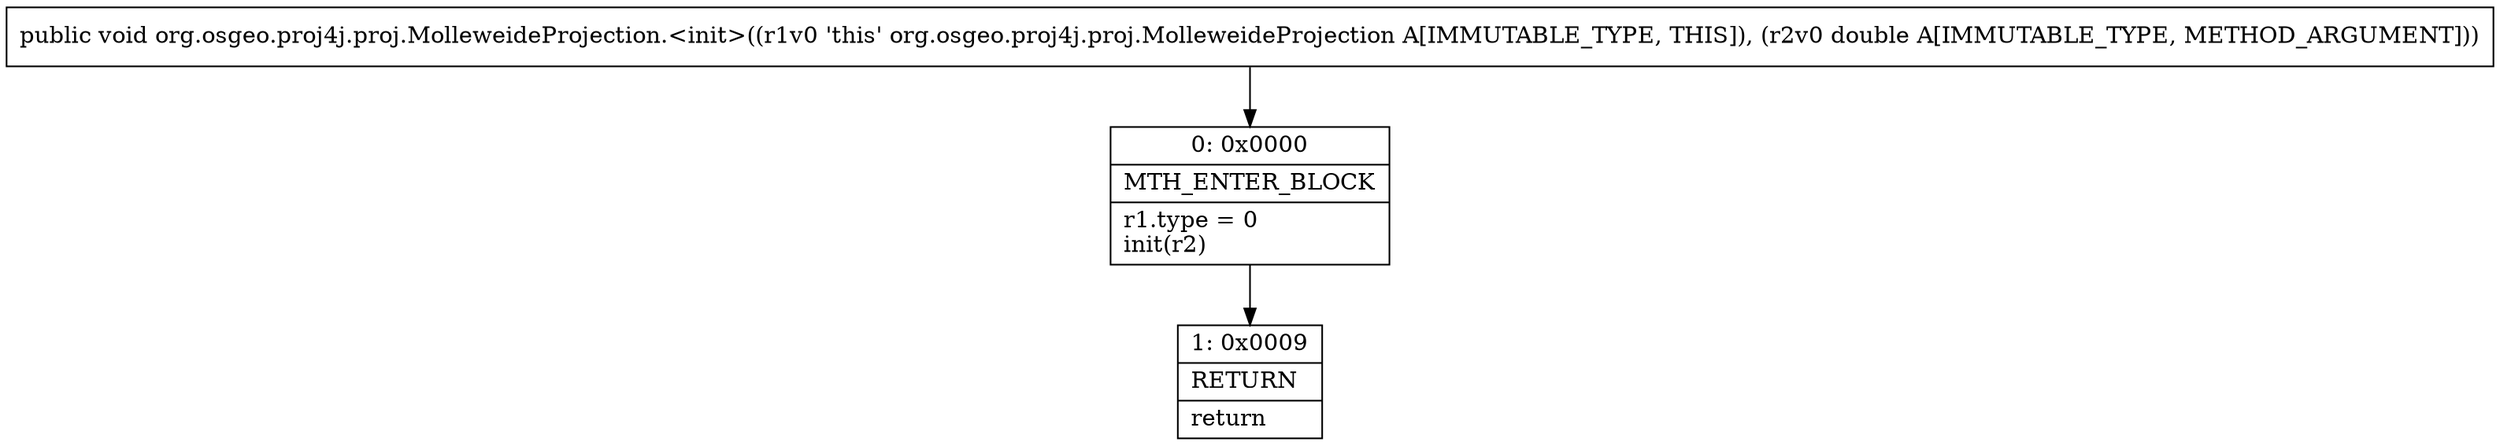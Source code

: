 digraph "CFG fororg.osgeo.proj4j.proj.MolleweideProjection.\<init\>(D)V" {
Node_0 [shape=record,label="{0\:\ 0x0000|MTH_ENTER_BLOCK\l|r1.type = 0\linit(r2)\l}"];
Node_1 [shape=record,label="{1\:\ 0x0009|RETURN\l|return\l}"];
MethodNode[shape=record,label="{public void org.osgeo.proj4j.proj.MolleweideProjection.\<init\>((r1v0 'this' org.osgeo.proj4j.proj.MolleweideProjection A[IMMUTABLE_TYPE, THIS]), (r2v0 double A[IMMUTABLE_TYPE, METHOD_ARGUMENT])) }"];
MethodNode -> Node_0;
Node_0 -> Node_1;
}

